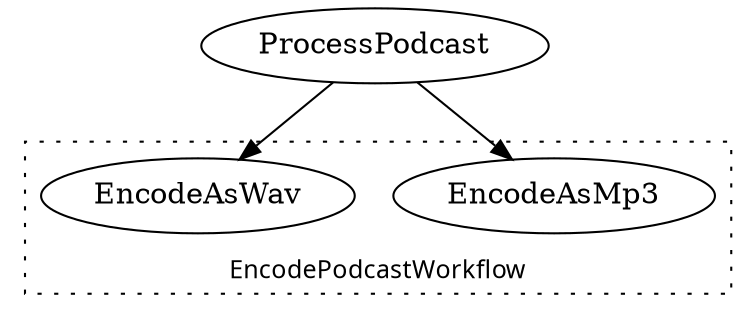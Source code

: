 digraph G {
    ProcessPodcast;
    ProcessPodcast -> EncodeAsMp3;
    ProcessPodcast -> EncodeAsWav;

    subgraph cluster_workflow {
        EncodeAsMp3; EncodeAsWav;
        label="EncodePodcastWorkflow";
        graph[style="dotted", labelloc="b", fontsize="12", fontname="sans-serif"]
    }
}
